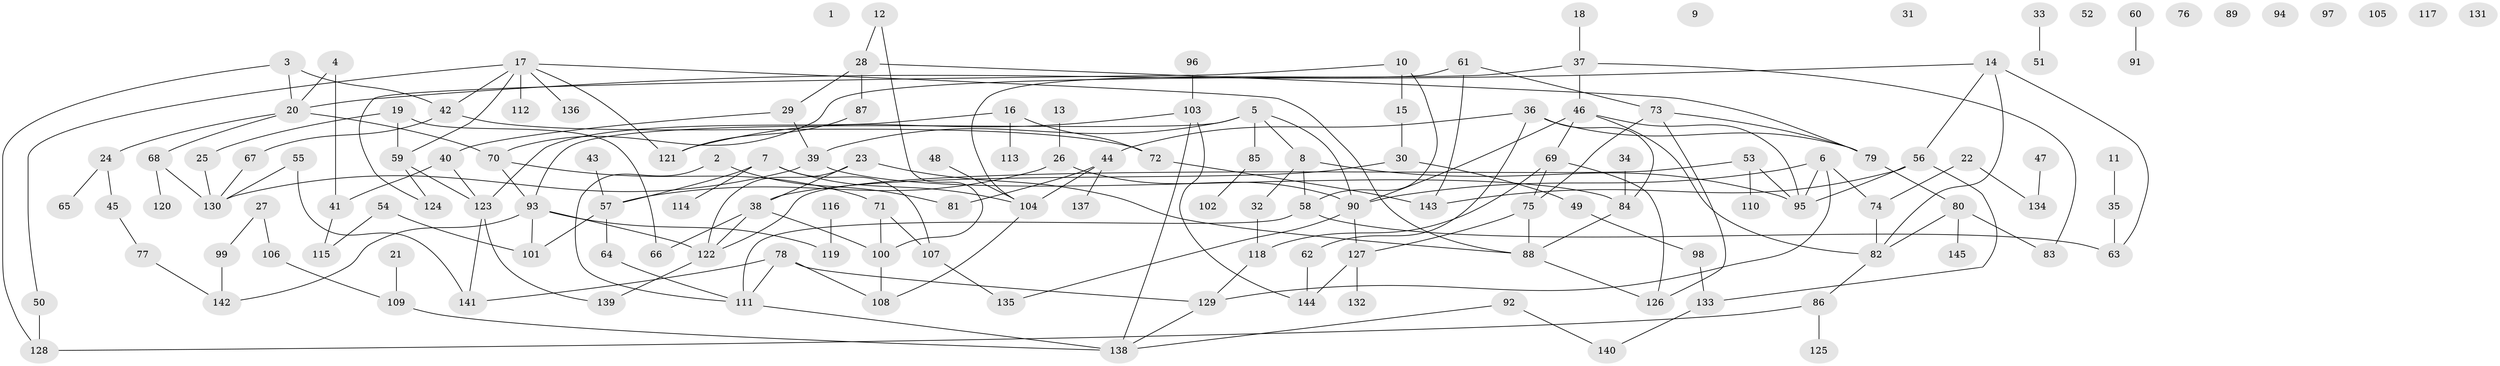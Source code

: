 // Generated by graph-tools (version 1.1) at 2025/33/03/09/25 02:33:23]
// undirected, 145 vertices, 190 edges
graph export_dot {
graph [start="1"]
  node [color=gray90,style=filled];
  1;
  2;
  3;
  4;
  5;
  6;
  7;
  8;
  9;
  10;
  11;
  12;
  13;
  14;
  15;
  16;
  17;
  18;
  19;
  20;
  21;
  22;
  23;
  24;
  25;
  26;
  27;
  28;
  29;
  30;
  31;
  32;
  33;
  34;
  35;
  36;
  37;
  38;
  39;
  40;
  41;
  42;
  43;
  44;
  45;
  46;
  47;
  48;
  49;
  50;
  51;
  52;
  53;
  54;
  55;
  56;
  57;
  58;
  59;
  60;
  61;
  62;
  63;
  64;
  65;
  66;
  67;
  68;
  69;
  70;
  71;
  72;
  73;
  74;
  75;
  76;
  77;
  78;
  79;
  80;
  81;
  82;
  83;
  84;
  85;
  86;
  87;
  88;
  89;
  90;
  91;
  92;
  93;
  94;
  95;
  96;
  97;
  98;
  99;
  100;
  101;
  102;
  103;
  104;
  105;
  106;
  107;
  108;
  109;
  110;
  111;
  112;
  113;
  114;
  115;
  116;
  117;
  118;
  119;
  120;
  121;
  122;
  123;
  124;
  125;
  126;
  127;
  128;
  129;
  130;
  131;
  132;
  133;
  134;
  135;
  136;
  137;
  138;
  139;
  140;
  141;
  142;
  143;
  144;
  145;
  2 -- 81;
  2 -- 111;
  3 -- 20;
  3 -- 42;
  3 -- 128;
  4 -- 20;
  4 -- 41;
  5 -- 8;
  5 -- 39;
  5 -- 85;
  5 -- 90;
  5 -- 93;
  6 -- 74;
  6 -- 90;
  6 -- 95;
  6 -- 129;
  7 -- 57;
  7 -- 104;
  7 -- 107;
  7 -- 114;
  8 -- 32;
  8 -- 58;
  8 -- 95;
  10 -- 15;
  10 -- 58;
  10 -- 124;
  11 -- 35;
  12 -- 28;
  12 -- 100;
  13 -- 26;
  14 -- 20;
  14 -- 56;
  14 -- 63;
  14 -- 82;
  15 -- 30;
  16 -- 72;
  16 -- 113;
  16 -- 123;
  17 -- 42;
  17 -- 50;
  17 -- 59;
  17 -- 88;
  17 -- 112;
  17 -- 121;
  17 -- 136;
  18 -- 37;
  19 -- 25;
  19 -- 59;
  19 -- 66;
  20 -- 24;
  20 -- 68;
  20 -- 70;
  21 -- 109;
  22 -- 74;
  22 -- 134;
  23 -- 38;
  23 -- 88;
  23 -- 122;
  24 -- 45;
  24 -- 65;
  25 -- 130;
  26 -- 57;
  26 -- 90;
  27 -- 99;
  27 -- 106;
  28 -- 29;
  28 -- 79;
  28 -- 87;
  29 -- 39;
  29 -- 40;
  30 -- 38;
  30 -- 49;
  32 -- 118;
  33 -- 51;
  34 -- 84;
  35 -- 63;
  36 -- 44;
  36 -- 62;
  36 -- 79;
  36 -- 84;
  37 -- 46;
  37 -- 70;
  37 -- 83;
  38 -- 66;
  38 -- 100;
  38 -- 122;
  39 -- 84;
  39 -- 130;
  40 -- 41;
  40 -- 123;
  41 -- 115;
  42 -- 67;
  42 -- 72;
  43 -- 57;
  44 -- 81;
  44 -- 104;
  44 -- 137;
  45 -- 77;
  46 -- 69;
  46 -- 82;
  46 -- 90;
  46 -- 95;
  47 -- 134;
  48 -- 104;
  49 -- 98;
  50 -- 128;
  53 -- 95;
  53 -- 110;
  53 -- 122;
  54 -- 101;
  54 -- 115;
  55 -- 130;
  55 -- 141;
  56 -- 95;
  56 -- 133;
  56 -- 143;
  57 -- 64;
  57 -- 101;
  58 -- 63;
  58 -- 111;
  59 -- 123;
  59 -- 124;
  60 -- 91;
  61 -- 73;
  61 -- 104;
  61 -- 143;
  62 -- 144;
  64 -- 111;
  67 -- 130;
  68 -- 120;
  68 -- 130;
  69 -- 75;
  69 -- 118;
  69 -- 126;
  70 -- 71;
  70 -- 93;
  71 -- 100;
  71 -- 107;
  72 -- 143;
  73 -- 75;
  73 -- 79;
  73 -- 126;
  74 -- 82;
  75 -- 88;
  75 -- 127;
  77 -- 142;
  78 -- 108;
  78 -- 111;
  78 -- 129;
  78 -- 141;
  79 -- 80;
  80 -- 82;
  80 -- 83;
  80 -- 145;
  82 -- 86;
  84 -- 88;
  85 -- 102;
  86 -- 125;
  86 -- 128;
  87 -- 121;
  88 -- 126;
  90 -- 127;
  90 -- 135;
  92 -- 138;
  92 -- 140;
  93 -- 101;
  93 -- 119;
  93 -- 122;
  93 -- 142;
  96 -- 103;
  98 -- 133;
  99 -- 142;
  100 -- 108;
  103 -- 121;
  103 -- 138;
  103 -- 144;
  104 -- 108;
  106 -- 109;
  107 -- 135;
  109 -- 138;
  111 -- 138;
  116 -- 119;
  118 -- 129;
  122 -- 139;
  123 -- 139;
  123 -- 141;
  127 -- 132;
  127 -- 144;
  129 -- 138;
  133 -- 140;
}
